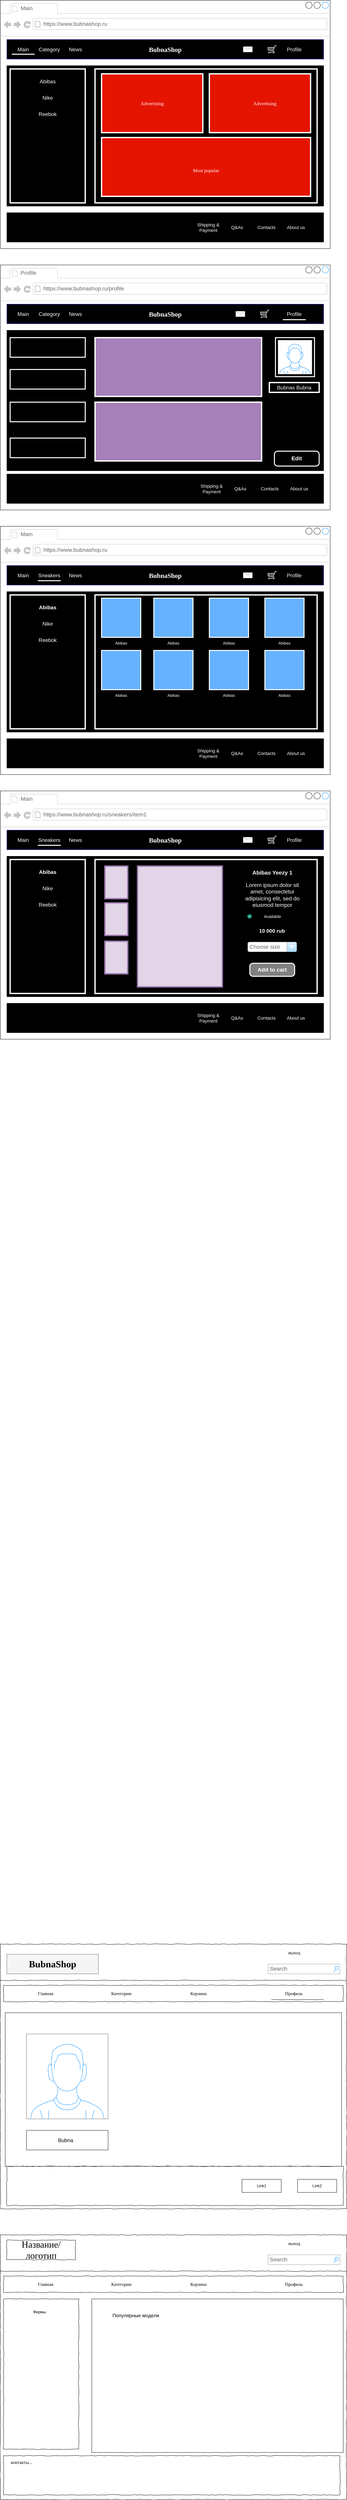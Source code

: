 <mxfile version="21.7.5" type="github">
  <diagram name="Page-1" id="03018318-947c-dd8e-b7a3-06fadd420f32">
    <mxGraphModel dx="2074" dy="1118" grid="1" gridSize="10" guides="1" tooltips="1" connect="1" arrows="1" fold="1" page="1" pageScale="1" pageWidth="1100" pageHeight="850" background="#ffffff" math="0" shadow="0">
      <root>
        <mxCell id="0" />
        <mxCell id="1" parent="0" />
        <mxCell id="JttWats6QqlOsFAtU_4d-100" value="" style="strokeWidth=1;shadow=0;dashed=0;align=center;html=1;shape=mxgraph.mockup.containers.browserWindow;rSize=0;strokeColor2=#008cff;strokeColor3=#c4c4c4;mainText=,;recursiveResize=0;" parent="1" vertex="1">
          <mxGeometry x="10" y="30" width="1010" height="760" as="geometry" />
        </mxCell>
        <mxCell id="JttWats6QqlOsFAtU_4d-101" value="Main" style="strokeWidth=1;shadow=0;dashed=0;align=center;html=1;shape=mxgraph.mockup.containers.anchor;fontSize=17;fontColor=#666666;align=left;whiteSpace=wrap;" parent="JttWats6QqlOsFAtU_4d-100" vertex="1">
          <mxGeometry x="60" y="12" width="110" height="26" as="geometry" />
        </mxCell>
        <mxCell id="JttWats6QqlOsFAtU_4d-102" value="https://www.bubnashop.ru" style="strokeWidth=1;shadow=0;dashed=0;align=center;html=1;shape=mxgraph.mockup.containers.anchor;rSize=0;fontSize=17;fontColor=#666666;align=left;" parent="JttWats6QqlOsFAtU_4d-100" vertex="1">
          <mxGeometry x="130" y="60" width="250" height="26" as="geometry" />
        </mxCell>
        <mxCell id="JttWats6QqlOsFAtU_4d-105" value="" style="rounded=0;whiteSpace=wrap;html=1;fillColor=#000000;strokeColor=#3700CC;fontColor=#ffffff;" parent="JttWats6QqlOsFAtU_4d-100" vertex="1">
          <mxGeometry x="20" y="120" width="970" height="60" as="geometry" />
        </mxCell>
        <mxCell id="JttWats6QqlOsFAtU_4d-108" value="&lt;font color=&quot;#ffffff&quot;&gt;BubnaShop&lt;/font&gt;" style="text;html=1;strokeColor=none;fillColor=none;align=center;verticalAlign=middle;whiteSpace=wrap;rounded=0;fontSize=20;fontFamily=Georgia;fontStyle=1" parent="JttWats6QqlOsFAtU_4d-100" vertex="1">
          <mxGeometry x="475" y="135" width="60" height="30" as="geometry" />
        </mxCell>
        <mxCell id="JttWats6QqlOsFAtU_4d-109" value="" style="rounded=0;whiteSpace=wrap;html=1;fillColor=#000000;" parent="JttWats6QqlOsFAtU_4d-100" vertex="1">
          <mxGeometry x="20" y="200" width="970" height="430" as="geometry" />
        </mxCell>
        <mxCell id="JttWats6QqlOsFAtU_4d-110" value="" style="rounded=0;whiteSpace=wrap;html=1;fillColor=#000000;" parent="JttWats6QqlOsFAtU_4d-100" vertex="1">
          <mxGeometry x="20" y="650" width="970" height="90" as="geometry" />
        </mxCell>
        <mxCell id="JttWats6QqlOsFAtU_4d-124" value="&lt;font color=&quot;#ffffff&quot; style=&quot;font-size: 16px;&quot;&gt;Main&lt;/font&gt;" style="text;html=1;strokeColor=none;fillColor=none;align=center;verticalAlign=middle;whiteSpace=wrap;rounded=0;" parent="JttWats6QqlOsFAtU_4d-100" vertex="1">
          <mxGeometry x="40" y="135" width="60" height="30" as="geometry" />
        </mxCell>
        <mxCell id="JttWats6QqlOsFAtU_4d-125" value="" style="endArrow=none;html=1;rounded=0;strokeColor=#FFFFFF;strokeWidth=3;" parent="JttWats6QqlOsFAtU_4d-100" edge="1">
          <mxGeometry relative="1" as="geometry">
            <mxPoint x="35" y="165" as="sourcePoint" />
            <mxPoint x="105" y="165" as="targetPoint" />
          </mxGeometry>
        </mxCell>
        <mxCell id="JttWats6QqlOsFAtU_4d-127" value="&lt;font color=&quot;#ffffff&quot;&gt;&lt;span style=&quot;font-size: 16px;&quot;&gt;Category&lt;/span&gt;&lt;/font&gt;" style="text;html=1;strokeColor=none;fillColor=none;align=center;verticalAlign=middle;whiteSpace=wrap;rounded=0;" parent="JttWats6QqlOsFAtU_4d-100" vertex="1">
          <mxGeometry x="120" y="132.5" width="60" height="35" as="geometry" />
        </mxCell>
        <mxCell id="JttWats6QqlOsFAtU_4d-149" value="&lt;font color=&quot;#ffffff&quot;&gt;&lt;span style=&quot;font-size: 16px;&quot;&gt;Profile&lt;/span&gt;&lt;/font&gt;" style="text;html=1;strokeColor=none;fillColor=none;align=center;verticalAlign=middle;whiteSpace=wrap;rounded=0;" parent="JttWats6QqlOsFAtU_4d-100" vertex="1">
          <mxGeometry x="870" y="132.5" width="60" height="35" as="geometry" />
        </mxCell>
        <mxCell id="JttWats6QqlOsFAtU_4d-150" value="&lt;font color=&quot;#ffffff&quot;&gt;&lt;span style=&quot;font-size: 16px;&quot;&gt;News&lt;/span&gt;&lt;/font&gt;" style="text;html=1;strokeColor=none;fillColor=none;align=center;verticalAlign=middle;whiteSpace=wrap;rounded=0;" parent="JttWats6QqlOsFAtU_4d-100" vertex="1">
          <mxGeometry x="200" y="132.5" width="60" height="35" as="geometry" />
        </mxCell>
        <mxCell id="JttWats6QqlOsFAtU_4d-151" value="" style="rounded=0;whiteSpace=wrap;html=1;fillColor=#000000;strokeColor=#FFFFFF;strokeWidth=4;" parent="JttWats6QqlOsFAtU_4d-100" vertex="1">
          <mxGeometry x="30" y="210" width="230" height="410" as="geometry" />
        </mxCell>
        <mxCell id="JttWats6QqlOsFAtU_4d-152" value="" style="rounded=0;whiteSpace=wrap;html=1;fillColor=#000000;strokeColor=#FFFFFF;strokeWidth=4;" parent="JttWats6QqlOsFAtU_4d-100" vertex="1">
          <mxGeometry x="290" y="210" width="680" height="410" as="geometry" />
        </mxCell>
        <mxCell id="JttWats6QqlOsFAtU_4d-169" value="&lt;font color=&quot;#ffffff&quot;&gt;&lt;span style=&quot;font-size: 16px;&quot;&gt;Abibas&lt;/span&gt;&lt;/font&gt;" style="text;html=1;strokeColor=none;fillColor=none;align=center;verticalAlign=middle;whiteSpace=wrap;rounded=0;" parent="JttWats6QqlOsFAtU_4d-100" vertex="1">
          <mxGeometry x="115" y="230" width="60" height="35" as="geometry" />
        </mxCell>
        <mxCell id="JttWats6QqlOsFAtU_4d-170" value="&lt;font color=&quot;#ffffff&quot;&gt;&lt;span style=&quot;font-size: 16px;&quot;&gt;Nike&lt;/span&gt;&lt;/font&gt;" style="text;html=1;strokeColor=none;fillColor=none;align=center;verticalAlign=middle;whiteSpace=wrap;rounded=0;" parent="JttWats6QqlOsFAtU_4d-100" vertex="1">
          <mxGeometry x="115" y="280" width="60" height="35" as="geometry" />
        </mxCell>
        <mxCell id="JttWats6QqlOsFAtU_4d-171" value="&lt;font color=&quot;#ffffff&quot;&gt;&lt;span style=&quot;font-size: 16px;&quot;&gt;Reebok&lt;/span&gt;&lt;/font&gt;" style="text;html=1;strokeColor=none;fillColor=none;align=center;verticalAlign=middle;whiteSpace=wrap;rounded=0;" parent="JttWats6QqlOsFAtU_4d-100" vertex="1">
          <mxGeometry x="115" y="330" width="60" height="35" as="geometry" />
        </mxCell>
        <mxCell id="JttWats6QqlOsFAtU_4d-172" value="" style="rounded=0;whiteSpace=wrap;html=1;fillColor=#e51400;fontColor=#ffffff;strokeColor=#FFFFFF;strokeWidth=4;" parent="JttWats6QqlOsFAtU_4d-100" vertex="1">
          <mxGeometry x="310" y="225" width="310" height="180" as="geometry" />
        </mxCell>
        <mxCell id="JttWats6QqlOsFAtU_4d-173" value="" style="rounded=0;whiteSpace=wrap;html=1;fillColor=#e51400;fontColor=#ffffff;strokeColor=#FFFFFF;strokeWidth=4;" parent="JttWats6QqlOsFAtU_4d-100" vertex="1">
          <mxGeometry x="640" y="225" width="310" height="180" as="geometry" />
        </mxCell>
        <mxCell id="JttWats6QqlOsFAtU_4d-174" value="" style="rounded=0;whiteSpace=wrap;html=1;fillColor=#e51400;fontColor=#ffffff;strokeColor=#FFFFFF;strokeWidth=4;" parent="JttWats6QqlOsFAtU_4d-100" vertex="1">
          <mxGeometry x="310" y="420" width="640" height="180" as="geometry" />
        </mxCell>
        <mxCell id="JttWats6QqlOsFAtU_4d-176" value="&lt;font color=&quot;#ffffff&quot; style=&quot;font-size: 15px;&quot; face=&quot;Georgia&quot;&gt;Advertising&lt;/font&gt;" style="text;html=1;strokeColor=none;fillColor=none;align=center;verticalAlign=middle;whiteSpace=wrap;rounded=0;" parent="JttWats6QqlOsFAtU_4d-100" vertex="1">
          <mxGeometry x="435" y="300" width="60" height="30" as="geometry" />
        </mxCell>
        <mxCell id="JttWats6QqlOsFAtU_4d-177" value="&lt;font color=&quot;#ffffff&quot; style=&quot;font-size: 15px;&quot; face=&quot;Georgia&quot;&gt;Advertising&lt;/font&gt;" style="text;html=1;strokeColor=none;fillColor=none;align=center;verticalAlign=middle;whiteSpace=wrap;rounded=0;" parent="JttWats6QqlOsFAtU_4d-100" vertex="1">
          <mxGeometry x="780" y="300" width="60" height="30" as="geometry" />
        </mxCell>
        <mxCell id="JttWats6QqlOsFAtU_4d-178" value="&lt;font color=&quot;#ffffff&quot; style=&quot;font-size: 15px;&quot; face=&quot;Georgia&quot;&gt;Most popular&lt;/font&gt;" style="text;html=1;strokeColor=none;fillColor=none;align=center;verticalAlign=middle;whiteSpace=wrap;rounded=0;" parent="JttWats6QqlOsFAtU_4d-100" vertex="1">
          <mxGeometry x="565" y="505" width="130" height="30" as="geometry" />
        </mxCell>
        <mxCell id="JttWats6QqlOsFAtU_4d-203" value="&lt;font style=&quot;font-size: 14px;&quot; color=&quot;#ffffff&quot;&gt;About us&lt;/font&gt;" style="text;html=1;strokeColor=none;fillColor=none;align=center;verticalAlign=middle;whiteSpace=wrap;rounded=0;" parent="JttWats6QqlOsFAtU_4d-100" vertex="1">
          <mxGeometry x="870" y="677.5" width="70" height="35" as="geometry" />
        </mxCell>
        <mxCell id="JttWats6QqlOsFAtU_4d-204" value="&lt;font style=&quot;font-size: 14px;&quot; color=&quot;#ffffff&quot;&gt;Contacts&lt;/font&gt;" style="text;html=1;strokeColor=none;fillColor=none;align=center;verticalAlign=middle;whiteSpace=wrap;rounded=0;" parent="JttWats6QqlOsFAtU_4d-100" vertex="1">
          <mxGeometry x="780" y="677.5" width="70" height="35" as="geometry" />
        </mxCell>
        <mxCell id="JttWats6QqlOsFAtU_4d-257" value="&lt;font style=&quot;font-size: 14px;&quot; color=&quot;#ffffff&quot;&gt;Q&amp;amp;As&lt;/font&gt;" style="text;html=1;strokeColor=none;fillColor=none;align=center;verticalAlign=middle;whiteSpace=wrap;rounded=0;" parent="JttWats6QqlOsFAtU_4d-100" vertex="1">
          <mxGeometry x="690" y="677.5" width="70" height="35" as="geometry" />
        </mxCell>
        <mxCell id="xe6w3f1EAQAV8qn113Va-10" value="&lt;font style=&quot;font-size: 14px;&quot; color=&quot;#ffffff&quot;&gt;&lt;span style=&quot;&quot;&gt;Shipping &amp;amp;&lt;br&gt;Payment&lt;br&gt;&lt;/span&gt;&lt;/font&gt;" style="text;html=1;strokeColor=none;fillColor=none;align=center;verticalAlign=middle;whiteSpace=wrap;rounded=0;" vertex="1" parent="JttWats6QqlOsFAtU_4d-100">
          <mxGeometry x="602" y="677.5" width="70" height="35" as="geometry" />
        </mxCell>
        <mxCell id="xe6w3f1EAQAV8qn113Va-62" value="" style="verticalLabelPosition=bottom;shadow=0;dashed=0;align=center;html=1;verticalAlign=top;strokeWidth=1;shape=mxgraph.mockup.misc.shoppingCart;strokeColor=#999999;" vertex="1" parent="JttWats6QqlOsFAtU_4d-100">
          <mxGeometry x="818.68" y="137.5" width="27.78" height="25" as="geometry" />
        </mxCell>
        <mxCell id="xe6w3f1EAQAV8qn113Va-63" value="" style="verticalLabelPosition=bottom;shadow=0;dashed=0;align=center;html=1;verticalAlign=top;strokeWidth=1;shape=mxgraph.mockup.misc.mail2;strokeColor=#999999;" vertex="1" parent="JttWats6QqlOsFAtU_4d-100">
          <mxGeometry x="743.54" y="141.5" width="28.33" height="17" as="geometry" />
        </mxCell>
        <mxCell id="JttWats6QqlOsFAtU_4d-285" value="" style="strokeWidth=1;shadow=0;dashed=0;align=center;html=1;shape=mxgraph.mockup.containers.browserWindow;rSize=0;strokeColor2=#008cff;strokeColor3=#c4c4c4;mainText=,;recursiveResize=0;" parent="1" vertex="1">
          <mxGeometry x="10" y="840" width="1010" height="750" as="geometry" />
        </mxCell>
        <mxCell id="JttWats6QqlOsFAtU_4d-286" value="Profile" style="strokeWidth=1;shadow=0;dashed=0;align=center;html=1;shape=mxgraph.mockup.containers.anchor;fontSize=17;fontColor=#666666;align=left;whiteSpace=wrap;" parent="JttWats6QqlOsFAtU_4d-285" vertex="1">
          <mxGeometry x="60" y="12" width="110" height="26" as="geometry" />
        </mxCell>
        <mxCell id="JttWats6QqlOsFAtU_4d-287" value="https://www.bubnashop.ru/profile" style="strokeWidth=1;shadow=0;dashed=0;align=center;html=1;shape=mxgraph.mockup.containers.anchor;rSize=0;fontSize=17;fontColor=#666666;align=left;" parent="JttWats6QqlOsFAtU_4d-285" vertex="1">
          <mxGeometry x="130" y="60" width="250" height="26" as="geometry" />
        </mxCell>
        <mxCell id="JttWats6QqlOsFAtU_4d-288" value="" style="rounded=0;whiteSpace=wrap;html=1;fillColor=#000000;strokeColor=#3700CC;fontColor=#ffffff;" parent="JttWats6QqlOsFAtU_4d-285" vertex="1">
          <mxGeometry x="20" y="120" width="970" height="60" as="geometry" />
        </mxCell>
        <mxCell id="JttWats6QqlOsFAtU_4d-289" value="&lt;font color=&quot;#ffffff&quot;&gt;BubnaShop&lt;/font&gt;" style="text;html=1;strokeColor=none;fillColor=none;align=center;verticalAlign=middle;whiteSpace=wrap;rounded=0;fontSize=20;fontFamily=Georgia;fontStyle=1" parent="JttWats6QqlOsFAtU_4d-285" vertex="1">
          <mxGeometry x="475" y="135" width="60" height="30" as="geometry" />
        </mxCell>
        <mxCell id="JttWats6QqlOsFAtU_4d-290" value="" style="rounded=0;whiteSpace=wrap;html=1;fillColor=#000000;" parent="JttWats6QqlOsFAtU_4d-285" vertex="1">
          <mxGeometry x="20" y="200" width="970" height="430" as="geometry" />
        </mxCell>
        <mxCell id="JttWats6QqlOsFAtU_4d-292" value="&lt;font color=&quot;#ffffff&quot; style=&quot;font-size: 16px;&quot;&gt;Main&lt;/font&gt;" style="text;html=1;strokeColor=none;fillColor=none;align=center;verticalAlign=middle;whiteSpace=wrap;rounded=0;" parent="JttWats6QqlOsFAtU_4d-285" vertex="1">
          <mxGeometry x="40" y="135" width="60" height="30" as="geometry" />
        </mxCell>
        <mxCell id="JttWats6QqlOsFAtU_4d-293" value="" style="endArrow=none;html=1;rounded=0;strokeColor=#FFFFFF;strokeWidth=3;" parent="JttWats6QqlOsFAtU_4d-285" edge="1">
          <mxGeometry relative="1" as="geometry">
            <mxPoint x="865" y="167.5" as="sourcePoint" />
            <mxPoint x="935" y="167.5" as="targetPoint" />
          </mxGeometry>
        </mxCell>
        <mxCell id="JttWats6QqlOsFAtU_4d-294" value="&lt;font color=&quot;#ffffff&quot;&gt;&lt;span style=&quot;font-size: 16px;&quot;&gt;Category&lt;/span&gt;&lt;/font&gt;" style="text;html=1;strokeColor=none;fillColor=none;align=center;verticalAlign=middle;whiteSpace=wrap;rounded=0;" parent="JttWats6QqlOsFAtU_4d-285" vertex="1">
          <mxGeometry x="120" y="132.5" width="60" height="35" as="geometry" />
        </mxCell>
        <mxCell id="JttWats6QqlOsFAtU_4d-296" value="&lt;font color=&quot;#ffffff&quot;&gt;&lt;span style=&quot;font-size: 16px;&quot;&gt;Profile&lt;/span&gt;&lt;/font&gt;" style="text;html=1;strokeColor=none;fillColor=none;align=center;verticalAlign=middle;whiteSpace=wrap;rounded=0;" parent="JttWats6QqlOsFAtU_4d-285" vertex="1">
          <mxGeometry x="870" y="132.5" width="60" height="35" as="geometry" />
        </mxCell>
        <mxCell id="JttWats6QqlOsFAtU_4d-297" value="&lt;font color=&quot;#ffffff&quot;&gt;&lt;span style=&quot;font-size: 16px;&quot;&gt;News&lt;/span&gt;&lt;/font&gt;" style="text;html=1;strokeColor=none;fillColor=none;align=center;verticalAlign=middle;whiteSpace=wrap;rounded=0;" parent="JttWats6QqlOsFAtU_4d-285" vertex="1">
          <mxGeometry x="200" y="132.5" width="60" height="35" as="geometry" />
        </mxCell>
        <mxCell id="xe6w3f1EAQAV8qn113Va-4" value="" style="verticalLabelPosition=bottom;shadow=0;dashed=0;align=center;html=1;verticalAlign=top;strokeWidth=1;shape=mxgraph.mockup.containers.userMale;strokeColor=#666666;strokeColor2=#008cff;" vertex="1" parent="JttWats6QqlOsFAtU_4d-285">
          <mxGeometry x="850" y="230" width="104.45" height="104.45" as="geometry" />
        </mxCell>
        <mxCell id="xe6w3f1EAQAV8qn113Va-6" value="" style="whiteSpace=wrap;html=1;aspect=fixed;fillColor=none;strokeColor=#FFFFFF;strokeWidth=3;" vertex="1" parent="JttWats6QqlOsFAtU_4d-285">
          <mxGeometry x="842.5" y="222.5" width="119.45" height="119.45" as="geometry" />
        </mxCell>
        <mxCell id="xe6w3f1EAQAV8qn113Va-8" value="" style="rounded=0;whiteSpace=wrap;html=1;fillColor=none;strokeColor=#FFFFFF;strokeWidth=4;" vertex="1" parent="JttWats6QqlOsFAtU_4d-285">
          <mxGeometry x="823.75" y="360" width="152.5" height="30" as="geometry" />
        </mxCell>
        <mxCell id="xe6w3f1EAQAV8qn113Va-9" value="&lt;font style=&quot;font-size: 16px;&quot; color=&quot;#ffffff&quot;&gt;Bubnas Bubna&lt;/font&gt;" style="text;html=1;strokeColor=none;fillColor=none;align=center;verticalAlign=middle;whiteSpace=wrap;rounded=0;" vertex="1" parent="JttWats6QqlOsFAtU_4d-285">
          <mxGeometry x="841.25" y="360" width="117.5" height="30" as="geometry" />
        </mxCell>
        <mxCell id="xe6w3f1EAQAV8qn113Va-11" value="" style="rounded=0;whiteSpace=wrap;html=1;fillColor=#000000;" vertex="1" parent="JttWats6QqlOsFAtU_4d-285">
          <mxGeometry x="20" y="640" width="970" height="90" as="geometry" />
        </mxCell>
        <mxCell id="xe6w3f1EAQAV8qn113Va-12" value="&lt;font style=&quot;font-size: 14px;&quot; color=&quot;#ffffff&quot;&gt;About us&lt;/font&gt;" style="text;html=1;strokeColor=none;fillColor=none;align=center;verticalAlign=middle;whiteSpace=wrap;rounded=0;" vertex="1" parent="JttWats6QqlOsFAtU_4d-285">
          <mxGeometry x="880" y="667.5" width="70" height="35" as="geometry" />
        </mxCell>
        <mxCell id="xe6w3f1EAQAV8qn113Va-13" value="&lt;font style=&quot;font-size: 14px;&quot; color=&quot;#ffffff&quot;&gt;Contacts&lt;/font&gt;" style="text;html=1;strokeColor=none;fillColor=none;align=center;verticalAlign=middle;whiteSpace=wrap;rounded=0;" vertex="1" parent="JttWats6QqlOsFAtU_4d-285">
          <mxGeometry x="790" y="667.5" width="70" height="35" as="geometry" />
        </mxCell>
        <mxCell id="xe6w3f1EAQAV8qn113Va-14" value="&lt;font style=&quot;font-size: 14px;&quot; color=&quot;#ffffff&quot;&gt;Q&amp;amp;As&lt;/font&gt;" style="text;html=1;strokeColor=none;fillColor=none;align=center;verticalAlign=middle;whiteSpace=wrap;rounded=0;" vertex="1" parent="JttWats6QqlOsFAtU_4d-285">
          <mxGeometry x="700" y="667.5" width="70" height="35" as="geometry" />
        </mxCell>
        <mxCell id="xe6w3f1EAQAV8qn113Va-15" value="&lt;font style=&quot;font-size: 14px;&quot; color=&quot;#ffffff&quot;&gt;&lt;span style=&quot;&quot;&gt;Shipping &amp;amp;&lt;br&gt;Payment&lt;br&gt;&lt;/span&gt;&lt;/font&gt;" style="text;html=1;strokeColor=none;fillColor=none;align=center;verticalAlign=middle;whiteSpace=wrap;rounded=0;" vertex="1" parent="JttWats6QqlOsFAtU_4d-285">
          <mxGeometry x="612" y="667.5" width="70" height="35" as="geometry" />
        </mxCell>
        <mxCell id="xe6w3f1EAQAV8qn113Va-16" value="" style="verticalLabelPosition=bottom;shadow=0;dashed=0;align=center;html=1;verticalAlign=top;strokeWidth=1;shape=mxgraph.mockup.misc.shoppingCart;strokeColor=#999999;" vertex="1" parent="JttWats6QqlOsFAtU_4d-285">
          <mxGeometry x="795.97" y="137.5" width="27.78" height="25" as="geometry" />
        </mxCell>
        <mxCell id="xe6w3f1EAQAV8qn113Va-33" value="Edit" style="strokeWidth=3;shadow=0;dashed=0;align=center;html=1;shape=mxgraph.mockup.buttons.button;strokeColor=#FFFFFF;fontColor=#ffffff;mainText=;buttonStyle=round;fontSize=17;fontStyle=1;fillColor=#000000;whiteSpace=wrap;" vertex="1" parent="JttWats6QqlOsFAtU_4d-285">
          <mxGeometry x="839.25" y="570" width="137" height="45.67" as="geometry" />
        </mxCell>
        <mxCell id="xe6w3f1EAQAV8qn113Va-34" value="" style="rounded=0;whiteSpace=wrap;html=1;fillColor=none;strokeColor=#FFFFFF;strokeWidth=3;" vertex="1" parent="JttWats6QqlOsFAtU_4d-285">
          <mxGeometry x="30" y="222.5" width="230" height="60" as="geometry" />
        </mxCell>
        <mxCell id="xe6w3f1EAQAV8qn113Va-58" value="" style="rounded=0;whiteSpace=wrap;html=1;fillColor=none;strokeColor=#FFFFFF;strokeWidth=3;" vertex="1" parent="JttWats6QqlOsFAtU_4d-285">
          <mxGeometry x="30" y="320" width="230" height="60" as="geometry" />
        </mxCell>
        <mxCell id="xe6w3f1EAQAV8qn113Va-59" value="" style="rounded=0;whiteSpace=wrap;html=1;fillColor=none;strokeColor=#FFFFFF;strokeWidth=3;" vertex="1" parent="JttWats6QqlOsFAtU_4d-285">
          <mxGeometry x="30" y="420" width="230" height="60" as="geometry" />
        </mxCell>
        <mxCell id="xe6w3f1EAQAV8qn113Va-60" value="" style="rounded=0;whiteSpace=wrap;html=1;fillColor=none;strokeColor=#FFFFFF;strokeWidth=3;" vertex="1" parent="JttWats6QqlOsFAtU_4d-285">
          <mxGeometry x="30" y="530" width="230" height="60" as="geometry" />
        </mxCell>
        <mxCell id="xe6w3f1EAQAV8qn113Va-61" value="" style="verticalLabelPosition=bottom;shadow=0;dashed=0;align=center;html=1;verticalAlign=top;strokeWidth=1;shape=mxgraph.mockup.misc.mail2;strokeColor=#999999;" vertex="1" parent="JttWats6QqlOsFAtU_4d-285">
          <mxGeometry x="720.83" y="141.5" width="28.33" height="17" as="geometry" />
        </mxCell>
        <mxCell id="xe6w3f1EAQAV8qn113Va-66" value="" style="rounded=0;whiteSpace=wrap;html=1;fillColor=#A680B8;strokeColor=#FFFFFF;strokeWidth=4;" vertex="1" parent="JttWats6QqlOsFAtU_4d-285">
          <mxGeometry x="290" y="222.5" width="510" height="180" as="geometry" />
        </mxCell>
        <mxCell id="xe6w3f1EAQAV8qn113Va-67" value="" style="rounded=0;whiteSpace=wrap;html=1;fillColor=#A680B8;strokeColor=#FFFFFF;strokeWidth=4;" vertex="1" parent="JttWats6QqlOsFAtU_4d-285">
          <mxGeometry x="290" y="420" width="510" height="180" as="geometry" />
        </mxCell>
        <mxCell id="xe6w3f1EAQAV8qn113Va-68" value="" style="strokeWidth=1;shadow=0;dashed=0;align=center;html=1;shape=mxgraph.mockup.containers.browserWindow;rSize=0;strokeColor2=#008cff;strokeColor3=#c4c4c4;mainText=,;recursiveResize=0;" vertex="1" parent="1">
          <mxGeometry x="10" y="1640" width="1010" height="760" as="geometry" />
        </mxCell>
        <mxCell id="xe6w3f1EAQAV8qn113Va-69" value="Main" style="strokeWidth=1;shadow=0;dashed=0;align=center;html=1;shape=mxgraph.mockup.containers.anchor;fontSize=17;fontColor=#666666;align=left;whiteSpace=wrap;" vertex="1" parent="xe6w3f1EAQAV8qn113Va-68">
          <mxGeometry x="60" y="12" width="110" height="26" as="geometry" />
        </mxCell>
        <mxCell id="xe6w3f1EAQAV8qn113Va-70" value="https://www.bubnashop.ru" style="strokeWidth=1;shadow=0;dashed=0;align=center;html=1;shape=mxgraph.mockup.containers.anchor;rSize=0;fontSize=17;fontColor=#666666;align=left;" vertex="1" parent="xe6w3f1EAQAV8qn113Va-68">
          <mxGeometry x="130" y="60" width="250" height="26" as="geometry" />
        </mxCell>
        <mxCell id="xe6w3f1EAQAV8qn113Va-71" value="" style="rounded=0;whiteSpace=wrap;html=1;fillColor=#000000;strokeColor=#3700CC;fontColor=#ffffff;" vertex="1" parent="xe6w3f1EAQAV8qn113Va-68">
          <mxGeometry x="20" y="120" width="970" height="60" as="geometry" />
        </mxCell>
        <mxCell id="xe6w3f1EAQAV8qn113Va-72" value="&lt;font color=&quot;#ffffff&quot;&gt;BubnaShop&lt;/font&gt;" style="text;html=1;strokeColor=none;fillColor=none;align=center;verticalAlign=middle;whiteSpace=wrap;rounded=0;fontSize=20;fontFamily=Georgia;fontStyle=1" vertex="1" parent="xe6w3f1EAQAV8qn113Va-68">
          <mxGeometry x="475" y="135" width="60" height="30" as="geometry" />
        </mxCell>
        <mxCell id="xe6w3f1EAQAV8qn113Va-73" value="" style="rounded=0;whiteSpace=wrap;html=1;fillColor=#000000;" vertex="1" parent="xe6w3f1EAQAV8qn113Va-68">
          <mxGeometry x="20" y="200" width="970" height="430" as="geometry" />
        </mxCell>
        <mxCell id="xe6w3f1EAQAV8qn113Va-74" value="" style="rounded=0;whiteSpace=wrap;html=1;fillColor=#000000;" vertex="1" parent="xe6w3f1EAQAV8qn113Va-68">
          <mxGeometry x="20" y="650" width="970" height="90" as="geometry" />
        </mxCell>
        <mxCell id="xe6w3f1EAQAV8qn113Va-75" value="&lt;font color=&quot;#ffffff&quot; style=&quot;font-size: 16px;&quot;&gt;Main&lt;/font&gt;" style="text;html=1;strokeColor=none;fillColor=none;align=center;verticalAlign=middle;whiteSpace=wrap;rounded=0;" vertex="1" parent="xe6w3f1EAQAV8qn113Va-68">
          <mxGeometry x="40" y="135" width="60" height="30" as="geometry" />
        </mxCell>
        <mxCell id="xe6w3f1EAQAV8qn113Va-76" value="" style="endArrow=none;html=1;rounded=0;strokeColor=#FFFFFF;strokeWidth=3;" edge="1" parent="xe6w3f1EAQAV8qn113Va-68">
          <mxGeometry relative="1" as="geometry">
            <mxPoint x="115" y="166.5" as="sourcePoint" />
            <mxPoint x="185" y="166.5" as="targetPoint" />
          </mxGeometry>
        </mxCell>
        <mxCell id="xe6w3f1EAQAV8qn113Va-77" value="&lt;font color=&quot;#ffffff&quot;&gt;&lt;span style=&quot;font-size: 16px;&quot;&gt;Sneakers&lt;/span&gt;&lt;/font&gt;" style="text;html=1;strokeColor=none;fillColor=none;align=center;verticalAlign=middle;whiteSpace=wrap;rounded=0;" vertex="1" parent="xe6w3f1EAQAV8qn113Va-68">
          <mxGeometry x="120" y="132.5" width="60" height="35" as="geometry" />
        </mxCell>
        <mxCell id="xe6w3f1EAQAV8qn113Va-78" value="&lt;font color=&quot;#ffffff&quot;&gt;&lt;span style=&quot;font-size: 16px;&quot;&gt;Profile&lt;/span&gt;&lt;/font&gt;" style="text;html=1;strokeColor=none;fillColor=none;align=center;verticalAlign=middle;whiteSpace=wrap;rounded=0;" vertex="1" parent="xe6w3f1EAQAV8qn113Va-68">
          <mxGeometry x="870" y="132.5" width="60" height="35" as="geometry" />
        </mxCell>
        <mxCell id="xe6w3f1EAQAV8qn113Va-79" value="&lt;font color=&quot;#ffffff&quot;&gt;&lt;span style=&quot;font-size: 16px;&quot;&gt;News&lt;/span&gt;&lt;/font&gt;" style="text;html=1;strokeColor=none;fillColor=none;align=center;verticalAlign=middle;whiteSpace=wrap;rounded=0;" vertex="1" parent="xe6w3f1EAQAV8qn113Va-68">
          <mxGeometry x="200" y="132.5" width="60" height="35" as="geometry" />
        </mxCell>
        <mxCell id="xe6w3f1EAQAV8qn113Va-80" value="" style="rounded=0;whiteSpace=wrap;html=1;fillColor=#000000;strokeColor=#FFFFFF;strokeWidth=4;" vertex="1" parent="xe6w3f1EAQAV8qn113Va-68">
          <mxGeometry x="30" y="210" width="230" height="410" as="geometry" />
        </mxCell>
        <mxCell id="xe6w3f1EAQAV8qn113Va-81" value="" style="rounded=0;whiteSpace=wrap;html=1;fillColor=#000000;strokeColor=#FFFFFF;strokeWidth=4;" vertex="1" parent="xe6w3f1EAQAV8qn113Va-68">
          <mxGeometry x="290" y="210" width="680" height="410" as="geometry" />
        </mxCell>
        <mxCell id="xe6w3f1EAQAV8qn113Va-82" value="&lt;font color=&quot;#ffffff&quot;&gt;&lt;span style=&quot;font-size: 16px;&quot;&gt;&lt;b&gt;Abibas&lt;/b&gt;&lt;/span&gt;&lt;/font&gt;" style="text;html=1;strokeColor=default;fillColor=none;align=center;verticalAlign=middle;whiteSpace=wrap;rounded=0;" vertex="1" parent="xe6w3f1EAQAV8qn113Va-68">
          <mxGeometry x="115" y="230" width="60" height="35" as="geometry" />
        </mxCell>
        <mxCell id="xe6w3f1EAQAV8qn113Va-83" value="&lt;font color=&quot;#ffffff&quot;&gt;&lt;span style=&quot;font-size: 16px;&quot;&gt;Nike&lt;/span&gt;&lt;/font&gt;" style="text;html=1;strokeColor=none;fillColor=none;align=center;verticalAlign=middle;whiteSpace=wrap;rounded=0;" vertex="1" parent="xe6w3f1EAQAV8qn113Va-68">
          <mxGeometry x="115" y="280" width="60" height="35" as="geometry" />
        </mxCell>
        <mxCell id="xe6w3f1EAQAV8qn113Va-84" value="&lt;font color=&quot;#ffffff&quot;&gt;&lt;span style=&quot;font-size: 16px;&quot;&gt;Reebok&lt;/span&gt;&lt;/font&gt;" style="text;html=1;strokeColor=none;fillColor=none;align=center;verticalAlign=middle;whiteSpace=wrap;rounded=0;" vertex="1" parent="xe6w3f1EAQAV8qn113Va-68">
          <mxGeometry x="115" y="330" width="60" height="35" as="geometry" />
        </mxCell>
        <mxCell id="xe6w3f1EAQAV8qn113Va-91" value="&lt;font style=&quot;font-size: 14px;&quot; color=&quot;#ffffff&quot;&gt;About us&lt;/font&gt;" style="text;html=1;strokeColor=none;fillColor=none;align=center;verticalAlign=middle;whiteSpace=wrap;rounded=0;" vertex="1" parent="xe6w3f1EAQAV8qn113Va-68">
          <mxGeometry x="870" y="677.5" width="70" height="35" as="geometry" />
        </mxCell>
        <mxCell id="xe6w3f1EAQAV8qn113Va-92" value="&lt;font style=&quot;font-size: 14px;&quot; color=&quot;#ffffff&quot;&gt;Contacts&lt;/font&gt;" style="text;html=1;strokeColor=none;fillColor=none;align=center;verticalAlign=middle;whiteSpace=wrap;rounded=0;" vertex="1" parent="xe6w3f1EAQAV8qn113Va-68">
          <mxGeometry x="780" y="677.5" width="70" height="35" as="geometry" />
        </mxCell>
        <mxCell id="xe6w3f1EAQAV8qn113Va-93" value="&lt;font style=&quot;font-size: 14px;&quot; color=&quot;#ffffff&quot;&gt;Q&amp;amp;As&lt;/font&gt;" style="text;html=1;strokeColor=none;fillColor=none;align=center;verticalAlign=middle;whiteSpace=wrap;rounded=0;" vertex="1" parent="xe6w3f1EAQAV8qn113Va-68">
          <mxGeometry x="690" y="677.5" width="70" height="35" as="geometry" />
        </mxCell>
        <mxCell id="xe6w3f1EAQAV8qn113Va-94" value="&lt;font style=&quot;font-size: 14px;&quot; color=&quot;#ffffff&quot;&gt;&lt;span style=&quot;&quot;&gt;Shipping &amp;amp;&lt;br&gt;Payment&lt;br&gt;&lt;/span&gt;&lt;/font&gt;" style="text;html=1;strokeColor=none;fillColor=none;align=center;verticalAlign=middle;whiteSpace=wrap;rounded=0;" vertex="1" parent="xe6w3f1EAQAV8qn113Va-68">
          <mxGeometry x="602" y="677.5" width="70" height="35" as="geometry" />
        </mxCell>
        <mxCell id="xe6w3f1EAQAV8qn113Va-95" value="" style="verticalLabelPosition=bottom;shadow=0;dashed=0;align=center;html=1;verticalAlign=top;strokeWidth=1;shape=mxgraph.mockup.misc.shoppingCart;strokeColor=#999999;" vertex="1" parent="xe6w3f1EAQAV8qn113Va-68">
          <mxGeometry x="818.68" y="137.5" width="27.78" height="25" as="geometry" />
        </mxCell>
        <mxCell id="xe6w3f1EAQAV8qn113Va-96" value="" style="verticalLabelPosition=bottom;shadow=0;dashed=0;align=center;html=1;verticalAlign=top;strokeWidth=1;shape=mxgraph.mockup.misc.mail2;strokeColor=#999999;" vertex="1" parent="xe6w3f1EAQAV8qn113Va-68">
          <mxGeometry x="743.54" y="141.5" width="28.33" height="17" as="geometry" />
        </mxCell>
        <mxCell id="xe6w3f1EAQAV8qn113Va-98" value="" style="whiteSpace=wrap;html=1;aspect=fixed;fillColor=#66B2FF;strokeColor=#FFFFFF;strokeWidth=3;" vertex="1" parent="xe6w3f1EAQAV8qn113Va-68">
          <mxGeometry x="310" y="220" width="120" height="120" as="geometry" />
        </mxCell>
        <mxCell id="xe6w3f1EAQAV8qn113Va-100" value="&lt;font style=&quot;font-size: 12px;&quot; color=&quot;#ffffff&quot;&gt;Abibas&lt;/font&gt;" style="text;html=1;strokeColor=none;fillColor=none;align=center;verticalAlign=middle;whiteSpace=wrap;rounded=0;" vertex="1" parent="xe6w3f1EAQAV8qn113Va-68">
          <mxGeometry x="310" y="340" width="120" height="35" as="geometry" />
        </mxCell>
        <mxCell id="xe6w3f1EAQAV8qn113Va-101" style="edgeStyle=orthogonalEdgeStyle;rounded=0;orthogonalLoop=1;jettySize=auto;html=1;exitX=1;exitY=1;exitDx=0;exitDy=0;" edge="1" parent="xe6w3f1EAQAV8qn113Va-68" source="xe6w3f1EAQAV8qn113Va-100" target="xe6w3f1EAQAV8qn113Va-100">
          <mxGeometry relative="1" as="geometry" />
        </mxCell>
        <mxCell id="xe6w3f1EAQAV8qn113Va-102" value="" style="whiteSpace=wrap;html=1;aspect=fixed;fillColor=#66B2FF;strokeColor=#FFFFFF;strokeWidth=3;" vertex="1" parent="xe6w3f1EAQAV8qn113Va-68">
          <mxGeometry x="470" y="220" width="120" height="120" as="geometry" />
        </mxCell>
        <mxCell id="xe6w3f1EAQAV8qn113Va-103" value="&lt;font style=&quot;font-size: 12px;&quot; color=&quot;#ffffff&quot;&gt;Abibas&lt;/font&gt;" style="text;html=1;strokeColor=none;fillColor=none;align=center;verticalAlign=middle;whiteSpace=wrap;rounded=0;" vertex="1" parent="xe6w3f1EAQAV8qn113Va-68">
          <mxGeometry x="470" y="340" width="120" height="35" as="geometry" />
        </mxCell>
        <mxCell id="xe6w3f1EAQAV8qn113Va-106" value="" style="whiteSpace=wrap;html=1;aspect=fixed;fillColor=#66B2FF;strokeColor=#FFFFFF;strokeWidth=3;" vertex="1" parent="xe6w3f1EAQAV8qn113Va-68">
          <mxGeometry x="640" y="220" width="120" height="120" as="geometry" />
        </mxCell>
        <mxCell id="xe6w3f1EAQAV8qn113Va-107" value="&lt;font style=&quot;font-size: 12px;&quot; color=&quot;#ffffff&quot;&gt;Abibas&lt;/font&gt;" style="text;html=1;strokeColor=none;fillColor=none;align=center;verticalAlign=middle;whiteSpace=wrap;rounded=0;" vertex="1" parent="xe6w3f1EAQAV8qn113Va-68">
          <mxGeometry x="640" y="340" width="120" height="35" as="geometry" />
        </mxCell>
        <mxCell id="xe6w3f1EAQAV8qn113Va-110" value="" style="whiteSpace=wrap;html=1;aspect=fixed;fillColor=#66B2FF;strokeColor=#FFFFFF;strokeWidth=3;" vertex="1" parent="xe6w3f1EAQAV8qn113Va-68">
          <mxGeometry x="810" y="220" width="120" height="120" as="geometry" />
        </mxCell>
        <mxCell id="xe6w3f1EAQAV8qn113Va-111" value="&lt;font style=&quot;font-size: 12px;&quot; color=&quot;#ffffff&quot;&gt;Abibas&lt;/font&gt;" style="text;html=1;strokeColor=none;fillColor=none;align=center;verticalAlign=middle;whiteSpace=wrap;rounded=0;" vertex="1" parent="xe6w3f1EAQAV8qn113Va-68">
          <mxGeometry x="810" y="340" width="120" height="35" as="geometry" />
        </mxCell>
        <mxCell id="xe6w3f1EAQAV8qn113Va-112" value="" style="whiteSpace=wrap;html=1;aspect=fixed;fillColor=#66B2FF;strokeColor=#FFFFFF;strokeWidth=3;" vertex="1" parent="xe6w3f1EAQAV8qn113Va-68">
          <mxGeometry x="310" y="380" width="120" height="120" as="geometry" />
        </mxCell>
        <mxCell id="xe6w3f1EAQAV8qn113Va-113" value="&lt;font style=&quot;font-size: 12px;&quot; color=&quot;#ffffff&quot;&gt;Abibas&lt;/font&gt;" style="text;html=1;strokeColor=none;fillColor=none;align=center;verticalAlign=middle;whiteSpace=wrap;rounded=0;" vertex="1" parent="xe6w3f1EAQAV8qn113Va-68">
          <mxGeometry x="310" y="500" width="120" height="35" as="geometry" />
        </mxCell>
        <mxCell id="xe6w3f1EAQAV8qn113Va-114" value="" style="whiteSpace=wrap;html=1;aspect=fixed;fillColor=#66B2FF;strokeColor=#FFFFFF;strokeWidth=3;" vertex="1" parent="xe6w3f1EAQAV8qn113Va-68">
          <mxGeometry x="470" y="380" width="120" height="120" as="geometry" />
        </mxCell>
        <mxCell id="xe6w3f1EAQAV8qn113Va-115" value="&lt;font style=&quot;font-size: 12px;&quot; color=&quot;#ffffff&quot;&gt;Abibas&lt;/font&gt;" style="text;html=1;strokeColor=none;fillColor=none;align=center;verticalAlign=middle;whiteSpace=wrap;rounded=0;" vertex="1" parent="xe6w3f1EAQAV8qn113Va-68">
          <mxGeometry x="470" y="500" width="120" height="35" as="geometry" />
        </mxCell>
        <mxCell id="xe6w3f1EAQAV8qn113Va-116" value="" style="whiteSpace=wrap;html=1;aspect=fixed;fillColor=#66B2FF;strokeColor=#FFFFFF;strokeWidth=3;" vertex="1" parent="xe6w3f1EAQAV8qn113Va-68">
          <mxGeometry x="640" y="380" width="120" height="120" as="geometry" />
        </mxCell>
        <mxCell id="xe6w3f1EAQAV8qn113Va-117" value="&lt;font style=&quot;font-size: 12px;&quot; color=&quot;#ffffff&quot;&gt;Abibas&lt;/font&gt;" style="text;html=1;strokeColor=none;fillColor=none;align=center;verticalAlign=middle;whiteSpace=wrap;rounded=0;" vertex="1" parent="xe6w3f1EAQAV8qn113Va-68">
          <mxGeometry x="640" y="500" width="120" height="35" as="geometry" />
        </mxCell>
        <mxCell id="xe6w3f1EAQAV8qn113Va-118" value="" style="whiteSpace=wrap;html=1;aspect=fixed;fillColor=#66B2FF;strokeColor=#FFFFFF;strokeWidth=3;" vertex="1" parent="xe6w3f1EAQAV8qn113Va-68">
          <mxGeometry x="810" y="380" width="120" height="120" as="geometry" />
        </mxCell>
        <mxCell id="xe6w3f1EAQAV8qn113Va-119" value="&lt;font style=&quot;font-size: 12px;&quot; color=&quot;#ffffff&quot;&gt;Abibas&lt;/font&gt;" style="text;html=1;strokeColor=none;fillColor=none;align=center;verticalAlign=middle;whiteSpace=wrap;rounded=0;" vertex="1" parent="xe6w3f1EAQAV8qn113Va-68">
          <mxGeometry x="810" y="500" width="120" height="35" as="geometry" />
        </mxCell>
        <mxCell id="xe6w3f1EAQAV8qn113Va-169" value="" style="whiteSpace=wrap;html=1;rounded=0;shadow=0;labelBackgroundColor=none;strokeColor=#000000;strokeWidth=1;fillColor=none;fontFamily=Verdana;fontSize=12;fontColor=#000000;align=center;comic=1;" vertex="1" parent="1">
          <mxGeometry x="10" y="5980" width="1060" height="810" as="geometry" />
        </mxCell>
        <mxCell id="xe6w3f1EAQAV8qn113Va-170" value="Search" style="strokeWidth=1;shadow=0;dashed=0;align=center;html=1;shape=mxgraph.mockup.forms.searchBox;strokeColor=#999999;mainText=;strokeColor2=#008cff;fontColor=#666666;fontSize=17;align=left;spacingLeft=3;rounded=0;labelBackgroundColor=none;comic=1;" vertex="1" parent="1">
          <mxGeometry x="830" y="6041" width="220" height="30" as="geometry" />
        </mxCell>
        <mxCell id="xe6w3f1EAQAV8qn113Va-171" value="выход" style="text;html=1;points=[];align=left;verticalAlign=top;spacingTop=-4;fontSize=14;fontFamily=Verdana" vertex="1" parent="1">
          <mxGeometry x="890" y="5996" width="140" height="20" as="geometry" />
        </mxCell>
        <mxCell id="xe6w3f1EAQAV8qn113Va-172" value="" style="line;strokeWidth=1;html=1;rounded=0;shadow=0;labelBackgroundColor=none;fillColor=none;fontFamily=Verdana;fontSize=14;fontColor=#000000;align=center;comic=1;" vertex="1" parent="1">
          <mxGeometry x="10" y="6086" width="1060" height="10" as="geometry" />
        </mxCell>
        <mxCell id="xe6w3f1EAQAV8qn113Va-173" value="" style="whiteSpace=wrap;html=1;rounded=0;shadow=0;labelBackgroundColor=none;strokeWidth=1;fillColor=none;fontFamily=Verdana;fontSize=12;align=center;comic=1;" vertex="1" parent="1">
          <mxGeometry x="20" y="6106" width="1040" height="50" as="geometry" />
        </mxCell>
        <mxCell id="xe6w3f1EAQAV8qn113Va-174" value="Главная" style="text;html=1;points=[];align=center;verticalAlign=top;spacingTop=-4;fontSize=14;fontFamily=Verdana" vertex="1" parent="1">
          <mxGeometry x="85" y="6121" width="125" height="20" as="geometry" />
        </mxCell>
        <mxCell id="xe6w3f1EAQAV8qn113Va-175" value="Категории" style="text;html=1;points=[];align=center;verticalAlign=top;spacingTop=-4;fontSize=14;fontFamily=Verdana" vertex="1" parent="1">
          <mxGeometry x="300" y="6121" width="160" height="20" as="geometry" />
        </mxCell>
        <mxCell id="xe6w3f1EAQAV8qn113Va-176" value="Корзина" style="text;html=1;points=[];align=left;verticalAlign=top;spacingTop=-4;fontSize=14;fontFamily=Verdana" vertex="1" parent="1">
          <mxGeometry x="590" y="6121" width="63" height="20" as="geometry" />
        </mxCell>
        <mxCell id="xe6w3f1EAQAV8qn113Va-177" value="Профиль" style="text;html=1;points=[];align=left;verticalAlign=top;spacingTop=-4;fontSize=14;fontFamily=Verdana" vertex="1" parent="1">
          <mxGeometry x="880" y="6121" width="60" height="20" as="geometry" />
        </mxCell>
        <mxCell id="xe6w3f1EAQAV8qn113Va-178" value="" style="rounded=0;whiteSpace=wrap;html=1;" vertex="1" parent="1">
          <mxGeometry x="25" y="6190" width="1030" height="470" as="geometry" />
        </mxCell>
        <mxCell id="xe6w3f1EAQAV8qn113Va-179" value="" style="whiteSpace=wrap;html=1;rounded=0;shadow=0;labelBackgroundColor=none;strokeColor=#000000;strokeWidth=1;fillColor=none;fontFamily=Verdana;fontSize=12;fontColor=#000000;align=center;comic=1;" vertex="1" parent="1">
          <mxGeometry x="10" y="6870" width="1060" height="810" as="geometry" />
        </mxCell>
        <mxCell id="xe6w3f1EAQAV8qn113Va-180" value="Название/логотип" style="whiteSpace=wrap;html=1;rounded=0;shadow=0;labelBackgroundColor=none;strokeWidth=1;fontFamily=Verdana;fontSize=28;align=center;comic=1;" vertex="1" parent="1">
          <mxGeometry x="30" y="6886" width="210" height="60" as="geometry" />
        </mxCell>
        <mxCell id="xe6w3f1EAQAV8qn113Va-181" value="Search" style="strokeWidth=1;shadow=0;dashed=0;align=center;html=1;shape=mxgraph.mockup.forms.searchBox;strokeColor=#999999;mainText=;strokeColor2=#008cff;fontColor=#666666;fontSize=17;align=left;spacingLeft=3;rounded=0;labelBackgroundColor=none;comic=1;" vertex="1" parent="1">
          <mxGeometry x="830" y="6931" width="220" height="30" as="geometry" />
        </mxCell>
        <mxCell id="xe6w3f1EAQAV8qn113Va-182" value="выход" style="text;html=1;points=[];align=left;verticalAlign=top;spacingTop=-4;fontSize=14;fontFamily=Verdana" vertex="1" parent="1">
          <mxGeometry x="890" y="6886" width="140" height="20" as="geometry" />
        </mxCell>
        <mxCell id="xe6w3f1EAQAV8qn113Va-183" value="" style="whiteSpace=wrap;html=1;rounded=0;shadow=0;labelBackgroundColor=none;strokeWidth=1;fillColor=none;fontFamily=Verdana;fontSize=12;align=center;comic=1;" vertex="1" parent="1">
          <mxGeometry x="20" y="7066" width="230" height="460" as="geometry" />
        </mxCell>
        <mxCell id="xe6w3f1EAQAV8qn113Va-184" value="" style="line;strokeWidth=1;html=1;rounded=0;shadow=0;labelBackgroundColor=none;fillColor=none;fontFamily=Verdana;fontSize=14;fontColor=#000000;align=center;comic=1;" vertex="1" parent="1">
          <mxGeometry x="10" y="6976" width="1060" height="10" as="geometry" />
        </mxCell>
        <mxCell id="xe6w3f1EAQAV8qn113Va-185" value="" style="whiteSpace=wrap;html=1;rounded=0;shadow=0;labelBackgroundColor=none;strokeWidth=1;fillColor=none;fontFamily=Verdana;fontSize=12;align=center;comic=1;" vertex="1" parent="1">
          <mxGeometry x="20" y="6996" width="1040" height="50" as="geometry" />
        </mxCell>
        <mxCell id="xe6w3f1EAQAV8qn113Va-186" value="Главная" style="text;html=1;points=[];align=center;verticalAlign=top;spacingTop=-4;fontSize=14;fontFamily=Verdana" vertex="1" parent="1">
          <mxGeometry x="85" y="7011" width="125" height="20" as="geometry" />
        </mxCell>
        <mxCell id="xe6w3f1EAQAV8qn113Va-187" value="Категории" style="text;html=1;points=[];align=center;verticalAlign=top;spacingTop=-4;fontSize=14;fontFamily=Verdana" vertex="1" parent="1">
          <mxGeometry x="300" y="7011" width="160" height="20" as="geometry" />
        </mxCell>
        <mxCell id="xe6w3f1EAQAV8qn113Va-188" value="Корзина" style="text;html=1;points=[];align=left;verticalAlign=top;spacingTop=-4;fontSize=14;fontFamily=Verdana" vertex="1" parent="1">
          <mxGeometry x="590" y="7011" width="63" height="20" as="geometry" />
        </mxCell>
        <mxCell id="xe6w3f1EAQAV8qn113Va-189" value="Профиль" style="text;html=1;points=[];align=left;verticalAlign=top;spacingTop=-4;fontSize=14;fontFamily=Verdana" vertex="1" parent="1">
          <mxGeometry x="880" y="7011" width="60" height="20" as="geometry" />
        </mxCell>
        <mxCell id="xe6w3f1EAQAV8qn113Va-190" value="&lt;div style=&quot;text-align: justify&quot;&gt;&lt;br&gt;&lt;/div&gt;" style="whiteSpace=wrap;html=1;rounded=0;shadow=0;labelBackgroundColor=none;strokeWidth=1;fillColor=none;fontFamily=Verdana;fontSize=12;align=center;verticalAlign=top;spacing=10;comic=1;" vertex="1" parent="1">
          <mxGeometry x="20" y="7546" width="1030" height="120" as="geometry" />
        </mxCell>
        <mxCell id="xe6w3f1EAQAV8qn113Va-191" value="контакты..." style="text;html=1;points=[];align=left;verticalAlign=top;spacingTop=-4;fontSize=14;fontFamily=Verdana" vertex="1" parent="1">
          <mxGeometry x="40" y="7556" width="350" height="50" as="geometry" />
        </mxCell>
        <mxCell id="xe6w3f1EAQAV8qn113Va-192" value="Фирмы" style="text;html=1;strokeColor=none;fillColor=none;align=center;verticalAlign=middle;whiteSpace=wrap;rounded=0;" vertex="1" parent="1">
          <mxGeometry x="30" y="7086" width="200" height="40" as="geometry" />
        </mxCell>
        <mxCell id="xe6w3f1EAQAV8qn113Va-193" value="" style="rounded=0;whiteSpace=wrap;html=1;" vertex="1" parent="1">
          <mxGeometry x="290" y="7066" width="770" height="470" as="geometry" />
        </mxCell>
        <mxCell id="xe6w3f1EAQAV8qn113Va-194" value="&lt;font style=&quot;font-size: 15px;&quot;&gt;Популярные модели&lt;/font&gt;" style="text;html=1;strokeColor=none;fillColor=none;align=center;verticalAlign=middle;whiteSpace=wrap;rounded=0;" vertex="1" parent="1">
          <mxGeometry x="310" y="7076" width="230" height="80" as="geometry" />
        </mxCell>
        <mxCell id="xe6w3f1EAQAV8qn113Va-195" value="" style="verticalLabelPosition=bottom;verticalAlign=top;html=1;shape=mxgraph.basic.rect;fillColor2=none;strokeWidth=1;size=20;indent=5;fillColor=#f5f5f5;fontColor=#333333;strokeColor=#666666;" vertex="1" parent="1">
          <mxGeometry x="30" y="6011" width="280" height="60" as="geometry" />
        </mxCell>
        <mxCell id="xe6w3f1EAQAV8qn113Va-196" value="&lt;h1&gt;&lt;font style=&quot;font-size: 29px;&quot; face=&quot;Georgia&quot;&gt;BubnaShop&lt;/font&gt;&lt;/h1&gt;" style="text;html=1;strokeColor=none;fillColor=none;align=center;verticalAlign=middle;whiteSpace=wrap;rounded=0;" vertex="1" parent="1">
          <mxGeometry x="119" y="6026" width="102" height="30" as="geometry" />
        </mxCell>
        <mxCell id="xe6w3f1EAQAV8qn113Va-197" value="" style="endArrow=none;html=1;rounded=0;" edge="1" parent="1">
          <mxGeometry relative="1" as="geometry">
            <mxPoint x="840" y="6150" as="sourcePoint" />
            <mxPoint x="1000" y="6150" as="targetPoint" />
          </mxGeometry>
        </mxCell>
        <mxCell id="xe6w3f1EAQAV8qn113Va-198" value="&lt;div style=&quot;text-align: justify&quot;&gt;&lt;br&gt;&lt;/div&gt;" style="whiteSpace=wrap;html=1;rounded=0;shadow=0;labelBackgroundColor=none;strokeWidth=1;fillColor=none;fontFamily=Verdana;fontSize=12;align=center;verticalAlign=top;spacing=10;comic=1;" vertex="1" parent="1">
          <mxGeometry x="30" y="6660" width="1030" height="120" as="geometry" />
        </mxCell>
        <mxCell id="xe6w3f1EAQAV8qn113Va-199" value="" style="rounded=0;whiteSpace=wrap;html=1;" vertex="1" parent="1">
          <mxGeometry x="750" y="6700" width="120" height="40" as="geometry" />
        </mxCell>
        <mxCell id="xe6w3f1EAQAV8qn113Va-200" value="Link2" style="rounded=0;whiteSpace=wrap;html=1;" vertex="1" parent="1">
          <mxGeometry x="920" y="6700" width="120" height="40" as="geometry" />
        </mxCell>
        <mxCell id="xe6w3f1EAQAV8qn113Va-201" value="Link1" style="text;html=1;strokeColor=none;fillColor=none;align=center;verticalAlign=middle;whiteSpace=wrap;rounded=0;" vertex="1" parent="1">
          <mxGeometry x="780" y="6705" width="60" height="30" as="geometry" />
        </mxCell>
        <mxCell id="xe6w3f1EAQAV8qn113Va-202" value="" style="verticalLabelPosition=bottom;shadow=0;dashed=0;align=center;html=1;verticalAlign=top;strokeWidth=1;shape=mxgraph.mockup.containers.userMale;strokeColor=#666666;strokeColor2=#008cff;" vertex="1" parent="1">
          <mxGeometry x="90" y="6255" width="250" height="260" as="geometry" />
        </mxCell>
        <mxCell id="xe6w3f1EAQAV8qn113Va-203" value="" style="rounded=0;whiteSpace=wrap;html=1;" vertex="1" parent="1">
          <mxGeometry x="90" y="6550" width="250" height="60" as="geometry" />
        </mxCell>
        <mxCell id="xe6w3f1EAQAV8qn113Va-204" value="&lt;font style=&quot;font-size: 16px;&quot;&gt;Bubna&lt;/font&gt;" style="text;html=1;strokeColor=none;fillColor=none;align=center;verticalAlign=middle;whiteSpace=wrap;rounded=0;" vertex="1" parent="1">
          <mxGeometry x="180" y="6565" width="60" height="30" as="geometry" />
        </mxCell>
        <mxCell id="xe6w3f1EAQAV8qn113Va-205" value="" style="strokeWidth=1;shadow=0;dashed=0;align=center;html=1;shape=mxgraph.mockup.containers.browserWindow;rSize=0;strokeColor2=#008cff;strokeColor3=#c4c4c4;mainText=,;recursiveResize=0;" vertex="1" parent="1">
          <mxGeometry x="10" y="2450" width="1010" height="760" as="geometry" />
        </mxCell>
        <mxCell id="xe6w3f1EAQAV8qn113Va-206" value="Main" style="strokeWidth=1;shadow=0;dashed=0;align=center;html=1;shape=mxgraph.mockup.containers.anchor;fontSize=17;fontColor=#666666;align=left;whiteSpace=wrap;" vertex="1" parent="xe6w3f1EAQAV8qn113Va-205">
          <mxGeometry x="60" y="12" width="110" height="26" as="geometry" />
        </mxCell>
        <mxCell id="xe6w3f1EAQAV8qn113Va-207" value="https://www.bubnashop.ru/sneakers/item1" style="strokeWidth=1;shadow=0;dashed=0;align=center;html=1;shape=mxgraph.mockup.containers.anchor;rSize=0;fontSize=17;fontColor=#666666;align=left;" vertex="1" parent="xe6w3f1EAQAV8qn113Va-205">
          <mxGeometry x="130" y="60" width="250" height="26" as="geometry" />
        </mxCell>
        <mxCell id="xe6w3f1EAQAV8qn113Va-208" value="" style="rounded=0;whiteSpace=wrap;html=1;fillColor=#000000;strokeColor=#3700CC;fontColor=#ffffff;" vertex="1" parent="xe6w3f1EAQAV8qn113Va-205">
          <mxGeometry x="20" y="120" width="970" height="60" as="geometry" />
        </mxCell>
        <mxCell id="xe6w3f1EAQAV8qn113Va-209" value="&lt;font color=&quot;#ffffff&quot;&gt;BubnaShop&lt;/font&gt;" style="text;html=1;strokeColor=none;fillColor=none;align=center;verticalAlign=middle;whiteSpace=wrap;rounded=0;fontSize=20;fontFamily=Georgia;fontStyle=1" vertex="1" parent="xe6w3f1EAQAV8qn113Va-205">
          <mxGeometry x="475" y="135" width="60" height="30" as="geometry" />
        </mxCell>
        <mxCell id="xe6w3f1EAQAV8qn113Va-210" value="" style="rounded=0;whiteSpace=wrap;html=1;fillColor=#000000;" vertex="1" parent="xe6w3f1EAQAV8qn113Va-205">
          <mxGeometry x="20" y="200" width="970" height="430" as="geometry" />
        </mxCell>
        <mxCell id="xe6w3f1EAQAV8qn113Va-211" value="" style="rounded=0;whiteSpace=wrap;html=1;fillColor=#000000;" vertex="1" parent="xe6w3f1EAQAV8qn113Va-205">
          <mxGeometry x="20" y="650" width="970" height="90" as="geometry" />
        </mxCell>
        <mxCell id="xe6w3f1EAQAV8qn113Va-212" value="&lt;font color=&quot;#ffffff&quot; style=&quot;font-size: 16px;&quot;&gt;Main&lt;/font&gt;" style="text;html=1;strokeColor=none;fillColor=none;align=center;verticalAlign=middle;whiteSpace=wrap;rounded=0;" vertex="1" parent="xe6w3f1EAQAV8qn113Va-205">
          <mxGeometry x="40" y="135" width="60" height="30" as="geometry" />
        </mxCell>
        <mxCell id="xe6w3f1EAQAV8qn113Va-213" value="" style="endArrow=none;html=1;rounded=0;strokeColor=#FFFFFF;strokeWidth=3;" edge="1" parent="xe6w3f1EAQAV8qn113Va-205">
          <mxGeometry relative="1" as="geometry">
            <mxPoint x="115" y="166.5" as="sourcePoint" />
            <mxPoint x="185" y="166.5" as="targetPoint" />
          </mxGeometry>
        </mxCell>
        <mxCell id="xe6w3f1EAQAV8qn113Va-214" value="&lt;font color=&quot;#ffffff&quot;&gt;&lt;span style=&quot;font-size: 16px;&quot;&gt;Sneakers&lt;/span&gt;&lt;/font&gt;" style="text;html=1;strokeColor=none;fillColor=none;align=center;verticalAlign=middle;whiteSpace=wrap;rounded=0;" vertex="1" parent="xe6w3f1EAQAV8qn113Va-205">
          <mxGeometry x="120" y="132.5" width="60" height="35" as="geometry" />
        </mxCell>
        <mxCell id="xe6w3f1EAQAV8qn113Va-215" value="&lt;font color=&quot;#ffffff&quot;&gt;&lt;span style=&quot;font-size: 16px;&quot;&gt;Profile&lt;/span&gt;&lt;/font&gt;" style="text;html=1;strokeColor=none;fillColor=none;align=center;verticalAlign=middle;whiteSpace=wrap;rounded=0;" vertex="1" parent="xe6w3f1EAQAV8qn113Va-205">
          <mxGeometry x="870" y="132.5" width="60" height="35" as="geometry" />
        </mxCell>
        <mxCell id="xe6w3f1EAQAV8qn113Va-216" value="&lt;font color=&quot;#ffffff&quot;&gt;&lt;span style=&quot;font-size: 16px;&quot;&gt;News&lt;/span&gt;&lt;/font&gt;" style="text;html=1;strokeColor=none;fillColor=none;align=center;verticalAlign=middle;whiteSpace=wrap;rounded=0;" vertex="1" parent="xe6w3f1EAQAV8qn113Va-205">
          <mxGeometry x="200" y="132.5" width="60" height="35" as="geometry" />
        </mxCell>
        <mxCell id="xe6w3f1EAQAV8qn113Va-217" value="" style="rounded=0;whiteSpace=wrap;html=1;fillColor=#000000;strokeColor=#FFFFFF;strokeWidth=4;" vertex="1" parent="xe6w3f1EAQAV8qn113Va-205">
          <mxGeometry x="30" y="210" width="230" height="410" as="geometry" />
        </mxCell>
        <mxCell id="xe6w3f1EAQAV8qn113Va-218" value="" style="rounded=0;whiteSpace=wrap;html=1;fillColor=#000000;strokeColor=#FFFFFF;strokeWidth=4;" vertex="1" parent="xe6w3f1EAQAV8qn113Va-205">
          <mxGeometry x="290" y="210" width="680" height="410" as="geometry" />
        </mxCell>
        <mxCell id="xe6w3f1EAQAV8qn113Va-219" value="&lt;font color=&quot;#ffffff&quot;&gt;&lt;span style=&quot;font-size: 16px;&quot;&gt;&lt;b&gt;Abibas&lt;/b&gt;&lt;/span&gt;&lt;/font&gt;" style="text;html=1;strokeColor=default;fillColor=none;align=center;verticalAlign=middle;whiteSpace=wrap;rounded=0;" vertex="1" parent="xe6w3f1EAQAV8qn113Va-205">
          <mxGeometry x="115" y="230" width="60" height="35" as="geometry" />
        </mxCell>
        <mxCell id="xe6w3f1EAQAV8qn113Va-220" value="&lt;font color=&quot;#ffffff&quot;&gt;&lt;span style=&quot;font-size: 16px;&quot;&gt;Nike&lt;/span&gt;&lt;/font&gt;" style="text;html=1;strokeColor=none;fillColor=none;align=center;verticalAlign=middle;whiteSpace=wrap;rounded=0;" vertex="1" parent="xe6w3f1EAQAV8qn113Va-205">
          <mxGeometry x="115" y="280" width="60" height="35" as="geometry" />
        </mxCell>
        <mxCell id="xe6w3f1EAQAV8qn113Va-221" value="&lt;font color=&quot;#ffffff&quot;&gt;&lt;span style=&quot;font-size: 16px;&quot;&gt;Reebok&lt;/span&gt;&lt;/font&gt;" style="text;html=1;strokeColor=none;fillColor=none;align=center;verticalAlign=middle;whiteSpace=wrap;rounded=0;" vertex="1" parent="xe6w3f1EAQAV8qn113Va-205">
          <mxGeometry x="115" y="330" width="60" height="35" as="geometry" />
        </mxCell>
        <mxCell id="xe6w3f1EAQAV8qn113Va-222" value="&lt;font style=&quot;font-size: 14px;&quot; color=&quot;#ffffff&quot;&gt;About us&lt;/font&gt;" style="text;html=1;strokeColor=none;fillColor=none;align=center;verticalAlign=middle;whiteSpace=wrap;rounded=0;" vertex="1" parent="xe6w3f1EAQAV8qn113Va-205">
          <mxGeometry x="870" y="677.5" width="70" height="35" as="geometry" />
        </mxCell>
        <mxCell id="xe6w3f1EAQAV8qn113Va-223" value="&lt;font style=&quot;font-size: 14px;&quot; color=&quot;#ffffff&quot;&gt;Contacts&lt;/font&gt;" style="text;html=1;strokeColor=none;fillColor=none;align=center;verticalAlign=middle;whiteSpace=wrap;rounded=0;" vertex="1" parent="xe6w3f1EAQAV8qn113Va-205">
          <mxGeometry x="780" y="677.5" width="70" height="35" as="geometry" />
        </mxCell>
        <mxCell id="xe6w3f1EAQAV8qn113Va-224" value="&lt;font style=&quot;font-size: 14px;&quot; color=&quot;#ffffff&quot;&gt;Q&amp;amp;As&lt;/font&gt;" style="text;html=1;strokeColor=none;fillColor=none;align=center;verticalAlign=middle;whiteSpace=wrap;rounded=0;" vertex="1" parent="xe6w3f1EAQAV8qn113Va-205">
          <mxGeometry x="690" y="677.5" width="70" height="35" as="geometry" />
        </mxCell>
        <mxCell id="xe6w3f1EAQAV8qn113Va-225" value="&lt;font style=&quot;font-size: 14px;&quot; color=&quot;#ffffff&quot;&gt;&lt;span style=&quot;&quot;&gt;Shipping &amp;amp;&lt;br&gt;Payment&lt;br&gt;&lt;/span&gt;&lt;/font&gt;" style="text;html=1;strokeColor=none;fillColor=none;align=center;verticalAlign=middle;whiteSpace=wrap;rounded=0;" vertex="1" parent="xe6w3f1EAQAV8qn113Va-205">
          <mxGeometry x="602" y="677.5" width="70" height="35" as="geometry" />
        </mxCell>
        <mxCell id="xe6w3f1EAQAV8qn113Va-226" value="" style="verticalLabelPosition=bottom;shadow=0;dashed=0;align=center;html=1;verticalAlign=top;strokeWidth=1;shape=mxgraph.mockup.misc.shoppingCart;strokeColor=#999999;" vertex="1" parent="xe6w3f1EAQAV8qn113Va-205">
          <mxGeometry x="818.68" y="137.5" width="27.78" height="25" as="geometry" />
        </mxCell>
        <mxCell id="xe6w3f1EAQAV8qn113Va-227" value="" style="verticalLabelPosition=bottom;shadow=0;dashed=0;align=center;html=1;verticalAlign=top;strokeWidth=1;shape=mxgraph.mockup.misc.mail2;strokeColor=#999999;" vertex="1" parent="xe6w3f1EAQAV8qn113Va-205">
          <mxGeometry x="743.54" y="141.5" width="28.33" height="17" as="geometry" />
        </mxCell>
        <mxCell id="xe6w3f1EAQAV8qn113Va-230" style="edgeStyle=orthogonalEdgeStyle;rounded=0;orthogonalLoop=1;jettySize=auto;html=1;exitX=1;exitY=1;exitDx=0;exitDy=0;" edge="1" parent="xe6w3f1EAQAV8qn113Va-205">
          <mxGeometry relative="1" as="geometry">
            <mxPoint x="430" y="375" as="sourcePoint" />
            <mxPoint x="370" y="375" as="targetPoint" />
          </mxGeometry>
        </mxCell>
        <mxCell id="xe6w3f1EAQAV8qn113Va-246" value="" style="rounded=0;whiteSpace=wrap;html=1;fillColor=#e1d5e7;strokeColor=#9673a6;strokeWidth=4;" vertex="1" parent="xe6w3f1EAQAV8qn113Va-205">
          <mxGeometry x="420" y="230" width="260" height="370" as="geometry" />
        </mxCell>
        <mxCell id="xe6w3f1EAQAV8qn113Va-247" value="&lt;h1 style=&quot;font-size: 17px;&quot;&gt;&lt;font color=&quot;#ffffff&quot; style=&quot;font-size: 17px;&quot;&gt;Abibas Yeezy 1&lt;/font&gt;&lt;/h1&gt;&lt;p style=&quot;font-size: 17px;&quot;&gt;&lt;font color=&quot;#ffffff&quot; style=&quot;font-size: 17px;&quot;&gt;Lorem ipsum dolor sit amet, consectetur adipisicing elit, sed do eiusmod tempor incididunt ut labore et dolore magna aliqua.&lt;/font&gt;&lt;/p&gt;" style="text;html=1;strokeColor=none;fillColor=none;spacing=5;spacingTop=-20;whiteSpace=wrap;overflow=hidden;rounded=0;align=center;" vertex="1" parent="xe6w3f1EAQAV8qn113Va-205">
          <mxGeometry x="737.57" y="240" width="190" height="120" as="geometry" />
        </mxCell>
        <mxCell id="xe6w3f1EAQAV8qn113Va-249" value="&lt;font size=&quot;1&quot; color=&quot;#ffffff&quot;&gt;&lt;b style=&quot;font-size: 16px;&quot;&gt;10 000 rub&lt;/b&gt;&lt;/font&gt;" style="text;html=1;strokeColor=none;fillColor=none;align=center;verticalAlign=middle;whiteSpace=wrap;rounded=0;" vertex="1" parent="xe6w3f1EAQAV8qn113Va-205">
          <mxGeometry x="791.42" y="412.5" width="82.29" height="30" as="geometry" />
        </mxCell>
        <mxCell id="xe6w3f1EAQAV8qn113Va-251" value="Choose size" style="strokeWidth=1;shadow=0;dashed=0;align=center;html=1;shape=mxgraph.mockup.forms.comboBox;strokeColor=#999999;fillColor=#ddeeff;align=left;fillColor2=#aaddff;mainText=;fontColor=#666666;fontSize=17;spacingLeft=3;" vertex="1" parent="xe6w3f1EAQAV8qn113Va-205">
          <mxGeometry x="757.57" y="462.5" width="150" height="30" as="geometry" />
        </mxCell>
        <mxCell id="xe6w3f1EAQAV8qn113Va-252" value="Add to cart" style="strokeWidth=3;shadow=0;dashed=0;align=center;html=1;shape=mxgraph.mockup.buttons.button;strokeColor=#FFFFFF;fontColor=#ffffff;mainText=;buttonStyle=round;fontSize=17;fontStyle=1;fillColor=#808080;whiteSpace=wrap;" vertex="1" parent="xe6w3f1EAQAV8qn113Va-205">
          <mxGeometry x="763.92" y="527.5" width="137.3" height="40" as="geometry" />
        </mxCell>
        <mxCell id="xe6w3f1EAQAV8qn113Va-253" value="&lt;font style=&quot;font-size: 13px;&quot; color=&quot;#ffffff&quot;&gt;Available&lt;/font&gt;" style="fillColor=none;strokeColor=none;html=1;fontColor=#0057D8;align=center;fontSize=12;sketch=0;" vertex="1" parent="xe6w3f1EAQAV8qn113Va-205">
          <mxGeometry x="770.07" y="367.5" width="125" height="33" as="geometry" />
        </mxCell>
        <mxCell id="xe6w3f1EAQAV8qn113Va-254" value="" style="html=1;shadow=0;dashed=0;shape=mxgraph.atlassian.checkbox;fillColor=#008465;strokeColor=none;html=1;sketch=0;" vertex="1" parent="xe6w3f1EAQAV8qn113Va-205">
          <mxGeometry x="756.07" y="377" width="14" height="14" as="geometry" />
        </mxCell>
        <mxCell id="xe6w3f1EAQAV8qn113Va-256" value="" style="rounded=0;whiteSpace=wrap;html=1;fillColor=#e1d5e7;strokeColor=#9673a6;strokeWidth=4;" vertex="1" parent="xe6w3f1EAQAV8qn113Va-205">
          <mxGeometry x="320" y="230" width="70.27" height="100" as="geometry" />
        </mxCell>
        <mxCell id="xe6w3f1EAQAV8qn113Va-289" value="" style="rounded=0;whiteSpace=wrap;html=1;fillColor=#e1d5e7;strokeColor=#9673a6;strokeWidth=4;" vertex="1" parent="xe6w3f1EAQAV8qn113Va-205">
          <mxGeometry x="320" y="342.5" width="70.27" height="100" as="geometry" />
        </mxCell>
        <mxCell id="xe6w3f1EAQAV8qn113Va-290" value="" style="rounded=0;whiteSpace=wrap;html=1;fillColor=#e1d5e7;strokeColor=#9673a6;strokeWidth=4;" vertex="1" parent="xe6w3f1EAQAV8qn113Va-205">
          <mxGeometry x="320" y="460" width="70.27" height="100" as="geometry" />
        </mxCell>
      </root>
    </mxGraphModel>
  </diagram>
</mxfile>
